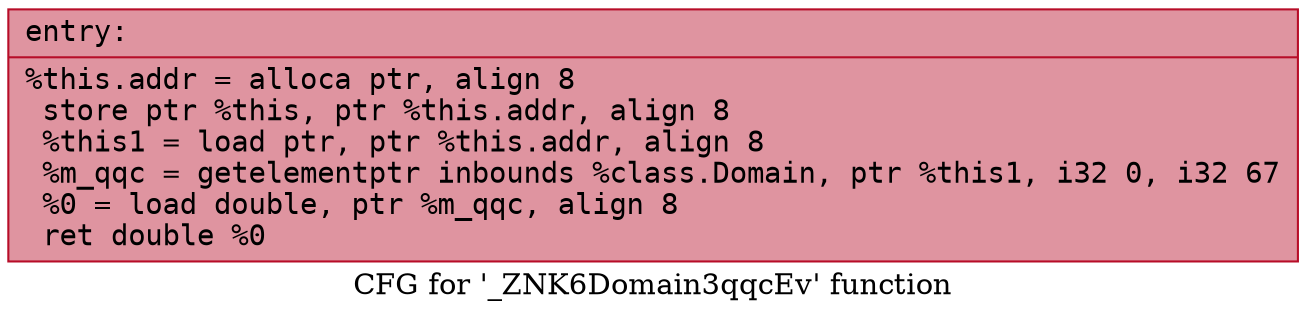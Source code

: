 digraph "CFG for '_ZNK6Domain3qqcEv' function" {
	label="CFG for '_ZNK6Domain3qqcEv' function";

	Node0x561418cedae0 [shape=record,color="#b70d28ff", style=filled, fillcolor="#b70d2870" fontname="Courier",label="{entry:\l|  %this.addr = alloca ptr, align 8\l  store ptr %this, ptr %this.addr, align 8\l  %this1 = load ptr, ptr %this.addr, align 8\l  %m_qqc = getelementptr inbounds %class.Domain, ptr %this1, i32 0, i32 67\l  %0 = load double, ptr %m_qqc, align 8\l  ret double %0\l}"];
}
